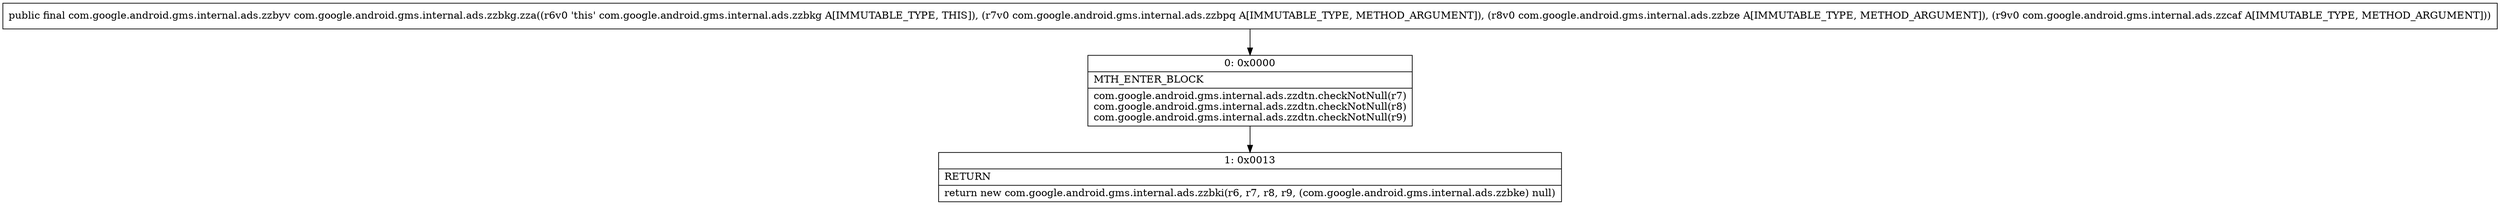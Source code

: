 digraph "CFG forcom.google.android.gms.internal.ads.zzbkg.zza(Lcom\/google\/android\/gms\/internal\/ads\/zzbpq;Lcom\/google\/android\/gms\/internal\/ads\/zzbze;Lcom\/google\/android\/gms\/internal\/ads\/zzcaf;)Lcom\/google\/android\/gms\/internal\/ads\/zzbyv;" {
Node_0 [shape=record,label="{0\:\ 0x0000|MTH_ENTER_BLOCK\l|com.google.android.gms.internal.ads.zzdtn.checkNotNull(r7)\lcom.google.android.gms.internal.ads.zzdtn.checkNotNull(r8)\lcom.google.android.gms.internal.ads.zzdtn.checkNotNull(r9)\l}"];
Node_1 [shape=record,label="{1\:\ 0x0013|RETURN\l|return new com.google.android.gms.internal.ads.zzbki(r6, r7, r8, r9, (com.google.android.gms.internal.ads.zzbke) null)\l}"];
MethodNode[shape=record,label="{public final com.google.android.gms.internal.ads.zzbyv com.google.android.gms.internal.ads.zzbkg.zza((r6v0 'this' com.google.android.gms.internal.ads.zzbkg A[IMMUTABLE_TYPE, THIS]), (r7v0 com.google.android.gms.internal.ads.zzbpq A[IMMUTABLE_TYPE, METHOD_ARGUMENT]), (r8v0 com.google.android.gms.internal.ads.zzbze A[IMMUTABLE_TYPE, METHOD_ARGUMENT]), (r9v0 com.google.android.gms.internal.ads.zzcaf A[IMMUTABLE_TYPE, METHOD_ARGUMENT])) }"];
MethodNode -> Node_0;
Node_0 -> Node_1;
}

